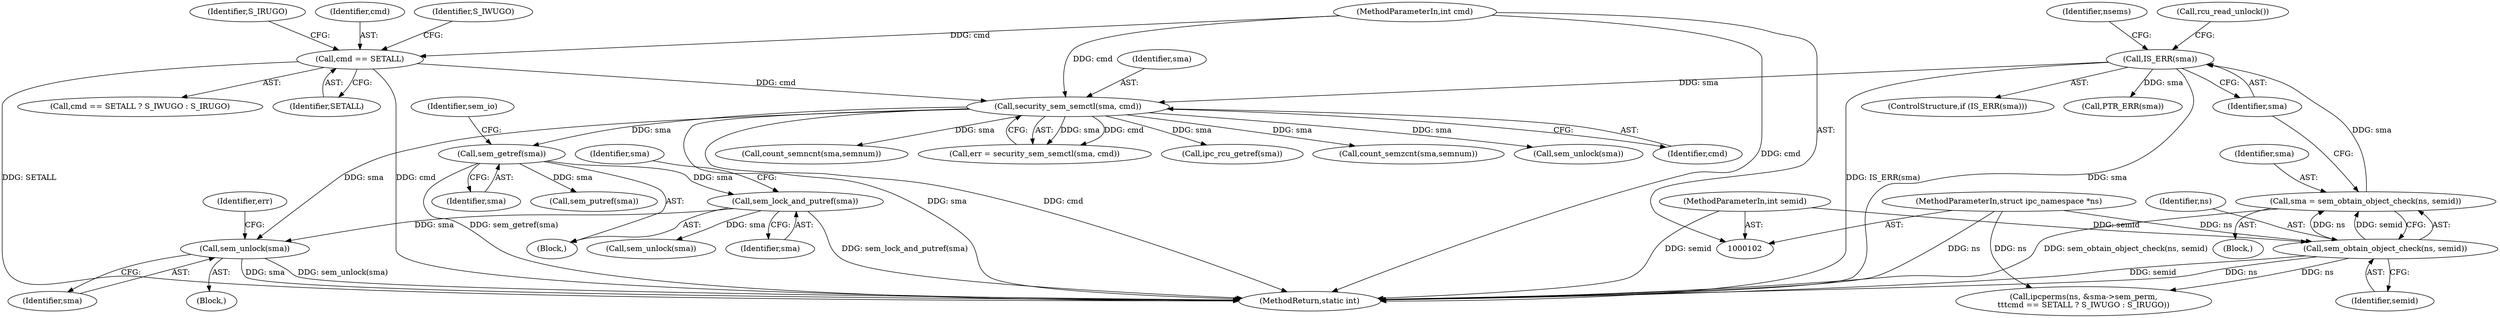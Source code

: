 digraph "1_linux_6062a8dc0517bce23e3c2f7d2fea5e22411269a3_12@pointer" {
"1000254" [label="(Call,sem_unlock(sma))"];
"1000163" [label="(Call,security_sem_semctl(sma, cmd))"];
"1000129" [label="(Call,IS_ERR(sma))"];
"1000123" [label="(Call,sma = sem_obtain_object_check(ns, semid))"];
"1000125" [label="(Call,sem_obtain_object_check(ns, semid))"];
"1000103" [label="(MethodParameterIn,struct ipc_namespace *ns)"];
"1000104" [label="(MethodParameterIn,int semid)"];
"1000153" [label="(Call,cmd == SETALL)"];
"1000106" [label="(MethodParameterIn,int cmd)"];
"1000209" [label="(Call,sem_lock_and_putref(sma))"];
"1000190" [label="(Call,sem_getref(sma))"];
"1000204" [label="(Call,sem_putref(sma))"];
"1000137" [label="(Identifier,nsems)"];
"1000124" [label="(Identifier,sma)"];
"1000214" [label="(Identifier,sma)"];
"1000126" [label="(Identifier,ns)"];
"1000467" [label="(Call,count_semncnt(sma,semnum))"];
"1000153" [label="(Call,cmd == SETALL)"];
"1000146" [label="(Call,ipcperms(ns, &sma->sem_perm,\n\t\t\tcmd == SETALL ? S_IWUGO : S_IRUGO))"];
"1000193" [label="(Identifier,sem_io)"];
"1000129" [label="(Call,IS_ERR(sma))"];
"1000156" [label="(Identifier,S_IWUGO)"];
"1000165" [label="(Identifier,cmd)"];
"1000164" [label="(Identifier,sma)"];
"1000127" [label="(Identifier,semid)"];
"1000254" [label="(Call,sem_unlock(sma))"];
"1000152" [label="(Call,cmd == SETALL ? S_IWUGO : S_IRUGO)"];
"1000276" [label="(Call,ipc_rcu_getref(sma))"];
"1000474" [label="(Call,count_semzcnt(sma,semnum))"];
"1000189" [label="(Block,)"];
"1000479" [label="(Call,sem_unlock(sma))"];
"1000210" [label="(Identifier,sma)"];
"1000157" [label="(Identifier,S_IRUGO)"];
"1000218" [label="(Call,sem_unlock(sma))"];
"1000125" [label="(Call,sem_obtain_object_check(ns, semid))"];
"1000257" [label="(Identifier,err)"];
"1000163" [label="(Call,security_sem_semctl(sma, cmd))"];
"1000255" [label="(Identifier,sma)"];
"1000161" [label="(Call,err = security_sem_semctl(sma, cmd))"];
"1000190" [label="(Call,sem_getref(sma))"];
"1000191" [label="(Identifier,sma)"];
"1000132" [label="(Call,rcu_read_unlock())"];
"1000104" [label="(MethodParameterIn,int semid)"];
"1000498" [label="(MethodReturn,static int)"];
"1000106" [label="(MethodParameterIn,int cmd)"];
"1000128" [label="(ControlStructure,if (IS_ERR(sma)))"];
"1000123" [label="(Call,sma = sem_obtain_object_check(ns, semid))"];
"1000155" [label="(Identifier,SETALL)"];
"1000179" [label="(Block,)"];
"1000134" [label="(Call,PTR_ERR(sma))"];
"1000209" [label="(Call,sem_lock_and_putref(sma))"];
"1000154" [label="(Identifier,cmd)"];
"1000108" [label="(Block,)"];
"1000103" [label="(MethodParameterIn,struct ipc_namespace *ns)"];
"1000130" [label="(Identifier,sma)"];
"1000254" -> "1000179"  [label="AST: "];
"1000254" -> "1000255"  [label="CFG: "];
"1000255" -> "1000254"  [label="AST: "];
"1000257" -> "1000254"  [label="CFG: "];
"1000254" -> "1000498"  [label="DDG: sma"];
"1000254" -> "1000498"  [label="DDG: sem_unlock(sma)"];
"1000163" -> "1000254"  [label="DDG: sma"];
"1000209" -> "1000254"  [label="DDG: sma"];
"1000163" -> "1000161"  [label="AST: "];
"1000163" -> "1000165"  [label="CFG: "];
"1000164" -> "1000163"  [label="AST: "];
"1000165" -> "1000163"  [label="AST: "];
"1000161" -> "1000163"  [label="CFG: "];
"1000163" -> "1000498"  [label="DDG: sma"];
"1000163" -> "1000498"  [label="DDG: cmd"];
"1000163" -> "1000161"  [label="DDG: sma"];
"1000163" -> "1000161"  [label="DDG: cmd"];
"1000129" -> "1000163"  [label="DDG: sma"];
"1000153" -> "1000163"  [label="DDG: cmd"];
"1000106" -> "1000163"  [label="DDG: cmd"];
"1000163" -> "1000190"  [label="DDG: sma"];
"1000163" -> "1000276"  [label="DDG: sma"];
"1000163" -> "1000467"  [label="DDG: sma"];
"1000163" -> "1000474"  [label="DDG: sma"];
"1000163" -> "1000479"  [label="DDG: sma"];
"1000129" -> "1000128"  [label="AST: "];
"1000129" -> "1000130"  [label="CFG: "];
"1000130" -> "1000129"  [label="AST: "];
"1000132" -> "1000129"  [label="CFG: "];
"1000137" -> "1000129"  [label="CFG: "];
"1000129" -> "1000498"  [label="DDG: sma"];
"1000129" -> "1000498"  [label="DDG: IS_ERR(sma)"];
"1000123" -> "1000129"  [label="DDG: sma"];
"1000129" -> "1000134"  [label="DDG: sma"];
"1000123" -> "1000108"  [label="AST: "];
"1000123" -> "1000125"  [label="CFG: "];
"1000124" -> "1000123"  [label="AST: "];
"1000125" -> "1000123"  [label="AST: "];
"1000130" -> "1000123"  [label="CFG: "];
"1000123" -> "1000498"  [label="DDG: sem_obtain_object_check(ns, semid)"];
"1000125" -> "1000123"  [label="DDG: ns"];
"1000125" -> "1000123"  [label="DDG: semid"];
"1000125" -> "1000127"  [label="CFG: "];
"1000126" -> "1000125"  [label="AST: "];
"1000127" -> "1000125"  [label="AST: "];
"1000125" -> "1000498"  [label="DDG: ns"];
"1000125" -> "1000498"  [label="DDG: semid"];
"1000103" -> "1000125"  [label="DDG: ns"];
"1000104" -> "1000125"  [label="DDG: semid"];
"1000125" -> "1000146"  [label="DDG: ns"];
"1000103" -> "1000102"  [label="AST: "];
"1000103" -> "1000498"  [label="DDG: ns"];
"1000103" -> "1000146"  [label="DDG: ns"];
"1000104" -> "1000102"  [label="AST: "];
"1000104" -> "1000498"  [label="DDG: semid"];
"1000153" -> "1000152"  [label="AST: "];
"1000153" -> "1000155"  [label="CFG: "];
"1000154" -> "1000153"  [label="AST: "];
"1000155" -> "1000153"  [label="AST: "];
"1000156" -> "1000153"  [label="CFG: "];
"1000157" -> "1000153"  [label="CFG: "];
"1000153" -> "1000498"  [label="DDG: SETALL"];
"1000153" -> "1000498"  [label="DDG: cmd"];
"1000106" -> "1000153"  [label="DDG: cmd"];
"1000106" -> "1000102"  [label="AST: "];
"1000106" -> "1000498"  [label="DDG: cmd"];
"1000209" -> "1000189"  [label="AST: "];
"1000209" -> "1000210"  [label="CFG: "];
"1000210" -> "1000209"  [label="AST: "];
"1000214" -> "1000209"  [label="CFG: "];
"1000209" -> "1000498"  [label="DDG: sem_lock_and_putref(sma)"];
"1000190" -> "1000209"  [label="DDG: sma"];
"1000209" -> "1000218"  [label="DDG: sma"];
"1000190" -> "1000189"  [label="AST: "];
"1000190" -> "1000191"  [label="CFG: "];
"1000191" -> "1000190"  [label="AST: "];
"1000193" -> "1000190"  [label="CFG: "];
"1000190" -> "1000498"  [label="DDG: sem_getref(sma)"];
"1000190" -> "1000204"  [label="DDG: sma"];
}
